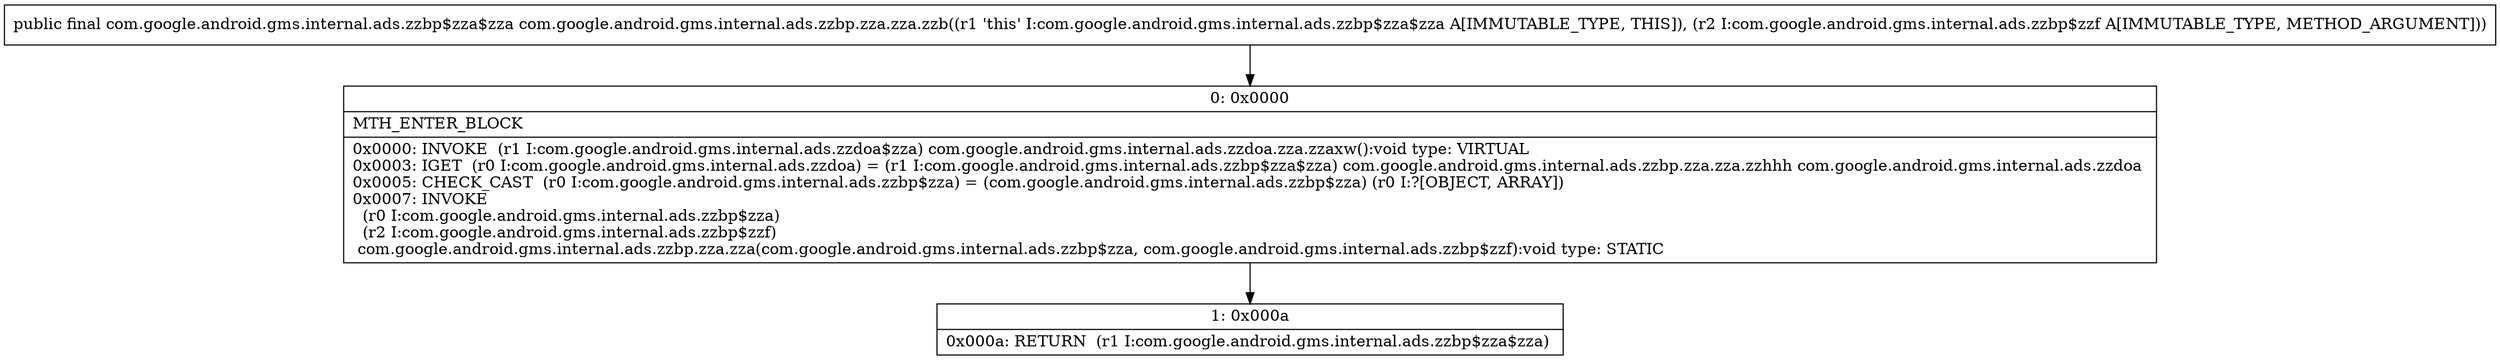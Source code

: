 digraph "CFG forcom.google.android.gms.internal.ads.zzbp.zza.zza.zzb(Lcom\/google\/android\/gms\/internal\/ads\/zzbp$zzf;)Lcom\/google\/android\/gms\/internal\/ads\/zzbp$zza$zza;" {
Node_0 [shape=record,label="{0\:\ 0x0000|MTH_ENTER_BLOCK\l|0x0000: INVOKE  (r1 I:com.google.android.gms.internal.ads.zzdoa$zza) com.google.android.gms.internal.ads.zzdoa.zza.zzaxw():void type: VIRTUAL \l0x0003: IGET  (r0 I:com.google.android.gms.internal.ads.zzdoa) = (r1 I:com.google.android.gms.internal.ads.zzbp$zza$zza) com.google.android.gms.internal.ads.zzbp.zza.zza.zzhhh com.google.android.gms.internal.ads.zzdoa \l0x0005: CHECK_CAST  (r0 I:com.google.android.gms.internal.ads.zzbp$zza) = (com.google.android.gms.internal.ads.zzbp$zza) (r0 I:?[OBJECT, ARRAY]) \l0x0007: INVOKE  \l  (r0 I:com.google.android.gms.internal.ads.zzbp$zza)\l  (r2 I:com.google.android.gms.internal.ads.zzbp$zzf)\l com.google.android.gms.internal.ads.zzbp.zza.zza(com.google.android.gms.internal.ads.zzbp$zza, com.google.android.gms.internal.ads.zzbp$zzf):void type: STATIC \l}"];
Node_1 [shape=record,label="{1\:\ 0x000a|0x000a: RETURN  (r1 I:com.google.android.gms.internal.ads.zzbp$zza$zza) \l}"];
MethodNode[shape=record,label="{public final com.google.android.gms.internal.ads.zzbp$zza$zza com.google.android.gms.internal.ads.zzbp.zza.zza.zzb((r1 'this' I:com.google.android.gms.internal.ads.zzbp$zza$zza A[IMMUTABLE_TYPE, THIS]), (r2 I:com.google.android.gms.internal.ads.zzbp$zzf A[IMMUTABLE_TYPE, METHOD_ARGUMENT])) }"];
MethodNode -> Node_0;
Node_0 -> Node_1;
}

